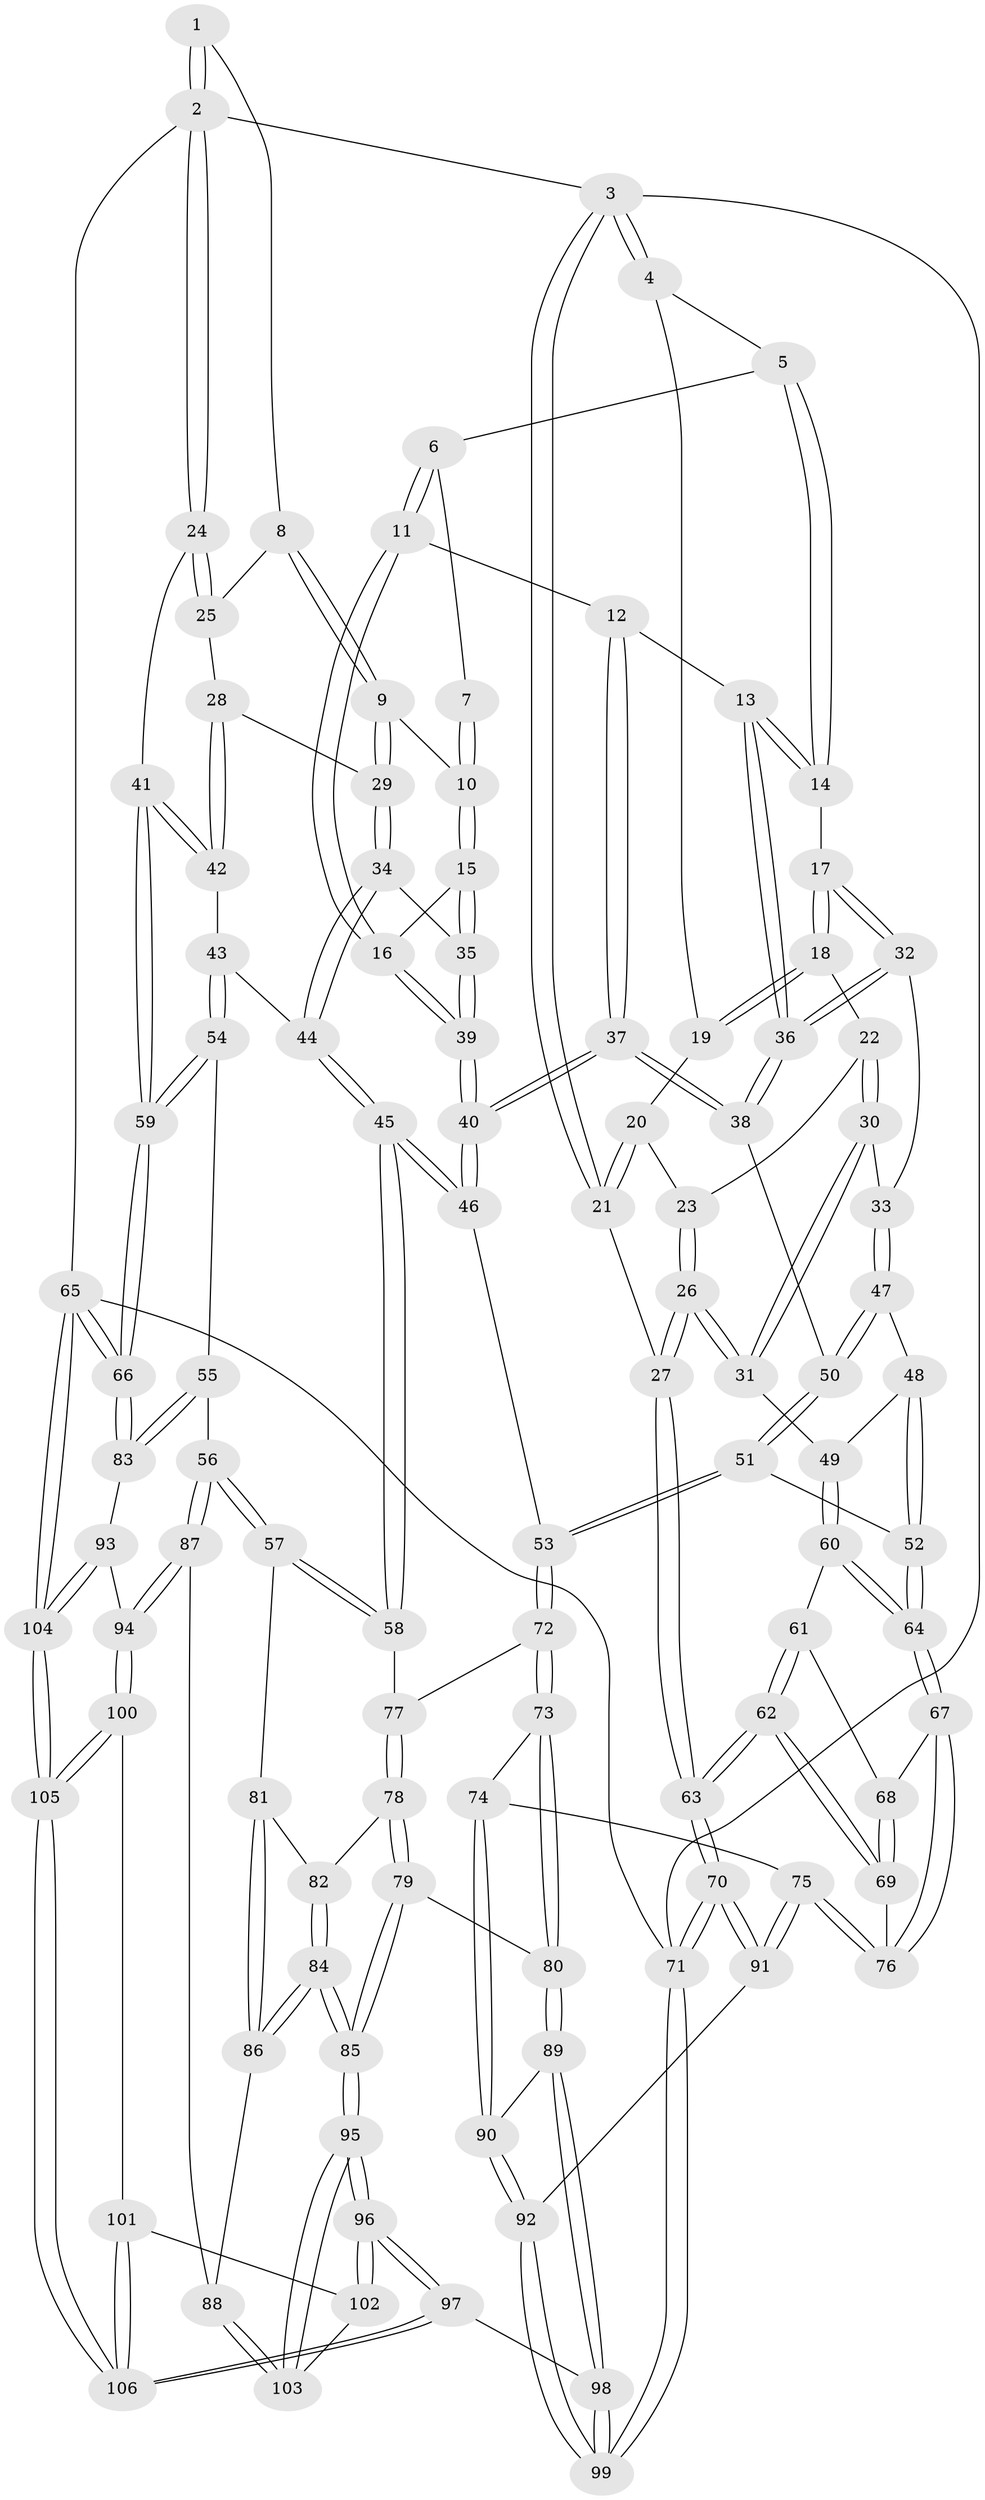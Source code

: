 // coarse degree distribution, {2: 0.09333333333333334, 4: 0.09333333333333334, 3: 0.7066666666666667, 6: 0.04, 5: 0.06666666666666667}
// Generated by graph-tools (version 1.1) at 2025/54/03/04/25 22:54:28]
// undirected, 106 vertices, 262 edges
graph export_dot {
  node [color=gray90,style=filled];
  1 [pos="+0.8186027251662708+0"];
  2 [pos="+1+0"];
  3 [pos="+0+0"];
  4 [pos="+0.07645893155589213+0"];
  5 [pos="+0.31133419872880536+0"];
  6 [pos="+0.5529706945230094+0"];
  7 [pos="+0.637068458907843+0"];
  8 [pos="+0.7544276323675534+0.12290780176093162"];
  9 [pos="+0.7234397079537588+0.1483914950273995"];
  10 [pos="+0.6981863199866916+0.14432466872413957"];
  11 [pos="+0.493032575739786+0.139116183133953"];
  12 [pos="+0.4796550692186363+0.14374850069769046"];
  13 [pos="+0.45930470329443857+0.1483134521000514"];
  14 [pos="+0.33883126641727046+0.13240354317643618"];
  15 [pos="+0.6122018456395425+0.1764965957736102"];
  16 [pos="+0.5723364094787661+0.17974705753313241"];
  17 [pos="+0.32085085849603784+0.14043345644890706"];
  18 [pos="+0.18927466925823994+0.12868482111504284"];
  19 [pos="+0.12287009329256172+0"];
  20 [pos="+0.021491623456336303+0.13003610713123512"];
  21 [pos="+0+0.19343341645092282"];
  22 [pos="+0.1844192417991662+0.13382438687275244"];
  23 [pos="+0.10869767923518664+0.1454576264309999"];
  24 [pos="+1+0"];
  25 [pos="+1+0.02302854252490391"];
  26 [pos="+0+0.37536506550368226"];
  27 [pos="+0+0.37290058675427573"];
  28 [pos="+0.8132634141864397+0.24417956617357434"];
  29 [pos="+0.7958737997267151+0.24091610823914553"];
  30 [pos="+0.1563675696515766+0.27387738190501476"];
  31 [pos="+0.023396844195590127+0.3840430886487193"];
  32 [pos="+0.29411476635361244+0.31894454553347623"];
  33 [pos="+0.28837155893994904+0.3219747461699331"];
  34 [pos="+0.7331783603757629+0.32883947824027426"];
  35 [pos="+0.7016790217096+0.329556717538516"];
  36 [pos="+0.3931372670311487+0.3490245604144905"];
  37 [pos="+0.4829157785794606+0.41698656287604197"];
  38 [pos="+0.415666083725346+0.3778252939409491"];
  39 [pos="+0.5696978603778549+0.41213722672108094"];
  40 [pos="+0.5438993527770704+0.46514681972281213"];
  41 [pos="+1+0.32640674537737074"];
  42 [pos="+0.9749388512187972+0.3580433388109429"];
  43 [pos="+0.8746987964233187+0.43379206593267416"];
  44 [pos="+0.7880176111579028+0.4214527179639024"];
  45 [pos="+0.5947273529520858+0.55316012331631"];
  46 [pos="+0.5555991155414453+0.5263965708783995"];
  47 [pos="+0.2612253860634922+0.3819735230015257"];
  48 [pos="+0.21842693771344232+0.40895001902104455"];
  49 [pos="+0.0771273873182494+0.423225967746585"];
  50 [pos="+0.3163865685954621+0.4569007066866456"];
  51 [pos="+0.30545685360805064+0.5596376693192996"];
  52 [pos="+0.2815341425980114+0.5622966394899176"];
  53 [pos="+0.4073372601794964+0.5967849684846372"];
  54 [pos="+0.8587028903275788+0.5755415826113894"];
  55 [pos="+0.7373295353144708+0.6702919262927677"];
  56 [pos="+0.7078379803574821+0.681932297690676"];
  57 [pos="+0.6926000000907876+0.6724262728926771"];
  58 [pos="+0.6372735999615761+0.6138611473004063"];
  59 [pos="+1+0.6726350341591781"];
  60 [pos="+0.12650325545806373+0.5116472748505072"];
  61 [pos="+0.11095609700403262+0.563330863172545"];
  62 [pos="+0+0.7065954178306866"];
  63 [pos="+0+0.7390397112475219"];
  64 [pos="+0.27126189576551196+0.5660796196289499"];
  65 [pos="+1+1"];
  66 [pos="+1+0.7688646593653631"];
  67 [pos="+0.20958457058913005+0.6678203084281101"];
  68 [pos="+0.132863404490407+0.6055871781889348"];
  69 [pos="+0.08961240902049356+0.7203308396278375"];
  70 [pos="+0+0.8374140591569441"];
  71 [pos="+0+1"];
  72 [pos="+0.3947857195164315+0.6643109837607217"];
  73 [pos="+0.3467601704149539+0.74738652116089"];
  74 [pos="+0.19184540649947376+0.7467545991663428"];
  75 [pos="+0.19063861031887652+0.7466742600822497"];
  76 [pos="+0.19039614033921393+0.7463211865190966"];
  77 [pos="+0.47995847221115817+0.7556253914891886"];
  78 [pos="+0.48435310349651245+0.7954665515169611"];
  79 [pos="+0.3936373979818859+0.8270809583565671"];
  80 [pos="+0.3752109868568053+0.8209991273996601"];
  81 [pos="+0.5476037746380426+0.7928990654476646"];
  82 [pos="+0.4876587448681027+0.7972691705561252"];
  83 [pos="+1+0.764357224021484"];
  84 [pos="+0.5270135895025093+0.9618032947029954"];
  85 [pos="+0.5136032084485327+1"];
  86 [pos="+0.57108698834875+0.8922609129317883"];
  87 [pos="+0.730022147761883+0.7824268481931753"];
  88 [pos="+0.7076641542461638+0.8009053354125885"];
  89 [pos="+0.3663218229781449+0.8311234368722599"];
  90 [pos="+0.306360843842692+0.842199970528955"];
  91 [pos="+0.18281781695881802+0.8410953541922803"];
  92 [pos="+0.19335853714470796+0.8955580492513954"];
  93 [pos="+0.8052884161456159+0.8208618281981898"];
  94 [pos="+0.7433563403659375+0.8007868116155206"];
  95 [pos="+0.5135290617333879+1"];
  96 [pos="+0.49426113883310957+1"];
  97 [pos="+0.4921278137262031+1"];
  98 [pos="+0.209516088752357+1"];
  99 [pos="+0.1867235992752541+1"];
  100 [pos="+0.7441270638003508+0.8423159144622732"];
  101 [pos="+0.7379820698679634+0.9110228603138512"];
  102 [pos="+0.7313902485207976+0.9164154822829015"];
  103 [pos="+0.6385801727097353+0.934115684524007"];
  104 [pos="+1+1"];
  105 [pos="+1+1"];
  106 [pos="+1+1"];
  1 -- 2;
  1 -- 2;
  1 -- 8;
  2 -- 3;
  2 -- 24;
  2 -- 24;
  2 -- 65;
  3 -- 4;
  3 -- 4;
  3 -- 21;
  3 -- 21;
  3 -- 71;
  4 -- 5;
  4 -- 19;
  5 -- 6;
  5 -- 14;
  5 -- 14;
  6 -- 7;
  6 -- 11;
  6 -- 11;
  7 -- 10;
  7 -- 10;
  8 -- 9;
  8 -- 9;
  8 -- 25;
  9 -- 10;
  9 -- 29;
  9 -- 29;
  10 -- 15;
  10 -- 15;
  11 -- 12;
  11 -- 16;
  11 -- 16;
  12 -- 13;
  12 -- 37;
  12 -- 37;
  13 -- 14;
  13 -- 14;
  13 -- 36;
  13 -- 36;
  14 -- 17;
  15 -- 16;
  15 -- 35;
  15 -- 35;
  16 -- 39;
  16 -- 39;
  17 -- 18;
  17 -- 18;
  17 -- 32;
  17 -- 32;
  18 -- 19;
  18 -- 19;
  18 -- 22;
  19 -- 20;
  20 -- 21;
  20 -- 21;
  20 -- 23;
  21 -- 27;
  22 -- 23;
  22 -- 30;
  22 -- 30;
  23 -- 26;
  23 -- 26;
  24 -- 25;
  24 -- 25;
  24 -- 41;
  25 -- 28;
  26 -- 27;
  26 -- 27;
  26 -- 31;
  26 -- 31;
  27 -- 63;
  27 -- 63;
  28 -- 29;
  28 -- 42;
  28 -- 42;
  29 -- 34;
  29 -- 34;
  30 -- 31;
  30 -- 31;
  30 -- 33;
  31 -- 49;
  32 -- 33;
  32 -- 36;
  32 -- 36;
  33 -- 47;
  33 -- 47;
  34 -- 35;
  34 -- 44;
  34 -- 44;
  35 -- 39;
  35 -- 39;
  36 -- 38;
  36 -- 38;
  37 -- 38;
  37 -- 38;
  37 -- 40;
  37 -- 40;
  38 -- 50;
  39 -- 40;
  39 -- 40;
  40 -- 46;
  40 -- 46;
  41 -- 42;
  41 -- 42;
  41 -- 59;
  41 -- 59;
  42 -- 43;
  43 -- 44;
  43 -- 54;
  43 -- 54;
  44 -- 45;
  44 -- 45;
  45 -- 46;
  45 -- 46;
  45 -- 58;
  45 -- 58;
  46 -- 53;
  47 -- 48;
  47 -- 50;
  47 -- 50;
  48 -- 49;
  48 -- 52;
  48 -- 52;
  49 -- 60;
  49 -- 60;
  50 -- 51;
  50 -- 51;
  51 -- 52;
  51 -- 53;
  51 -- 53;
  52 -- 64;
  52 -- 64;
  53 -- 72;
  53 -- 72;
  54 -- 55;
  54 -- 59;
  54 -- 59;
  55 -- 56;
  55 -- 83;
  55 -- 83;
  56 -- 57;
  56 -- 57;
  56 -- 87;
  56 -- 87;
  57 -- 58;
  57 -- 58;
  57 -- 81;
  58 -- 77;
  59 -- 66;
  59 -- 66;
  60 -- 61;
  60 -- 64;
  60 -- 64;
  61 -- 62;
  61 -- 62;
  61 -- 68;
  62 -- 63;
  62 -- 63;
  62 -- 69;
  62 -- 69;
  63 -- 70;
  63 -- 70;
  64 -- 67;
  64 -- 67;
  65 -- 66;
  65 -- 66;
  65 -- 104;
  65 -- 104;
  65 -- 71;
  66 -- 83;
  66 -- 83;
  67 -- 68;
  67 -- 76;
  67 -- 76;
  68 -- 69;
  68 -- 69;
  69 -- 76;
  70 -- 71;
  70 -- 71;
  70 -- 91;
  70 -- 91;
  71 -- 99;
  71 -- 99;
  72 -- 73;
  72 -- 73;
  72 -- 77;
  73 -- 74;
  73 -- 80;
  73 -- 80;
  74 -- 75;
  74 -- 90;
  74 -- 90;
  75 -- 76;
  75 -- 76;
  75 -- 91;
  75 -- 91;
  77 -- 78;
  77 -- 78;
  78 -- 79;
  78 -- 79;
  78 -- 82;
  79 -- 80;
  79 -- 85;
  79 -- 85;
  80 -- 89;
  80 -- 89;
  81 -- 82;
  81 -- 86;
  81 -- 86;
  82 -- 84;
  82 -- 84;
  83 -- 93;
  84 -- 85;
  84 -- 85;
  84 -- 86;
  84 -- 86;
  85 -- 95;
  85 -- 95;
  86 -- 88;
  87 -- 88;
  87 -- 94;
  87 -- 94;
  88 -- 103;
  88 -- 103;
  89 -- 90;
  89 -- 98;
  89 -- 98;
  90 -- 92;
  90 -- 92;
  91 -- 92;
  92 -- 99;
  92 -- 99;
  93 -- 94;
  93 -- 104;
  93 -- 104;
  94 -- 100;
  94 -- 100;
  95 -- 96;
  95 -- 96;
  95 -- 103;
  95 -- 103;
  96 -- 97;
  96 -- 97;
  96 -- 102;
  96 -- 102;
  97 -- 98;
  97 -- 106;
  97 -- 106;
  98 -- 99;
  98 -- 99;
  100 -- 101;
  100 -- 105;
  100 -- 105;
  101 -- 102;
  101 -- 106;
  101 -- 106;
  102 -- 103;
  104 -- 105;
  104 -- 105;
  105 -- 106;
  105 -- 106;
}

